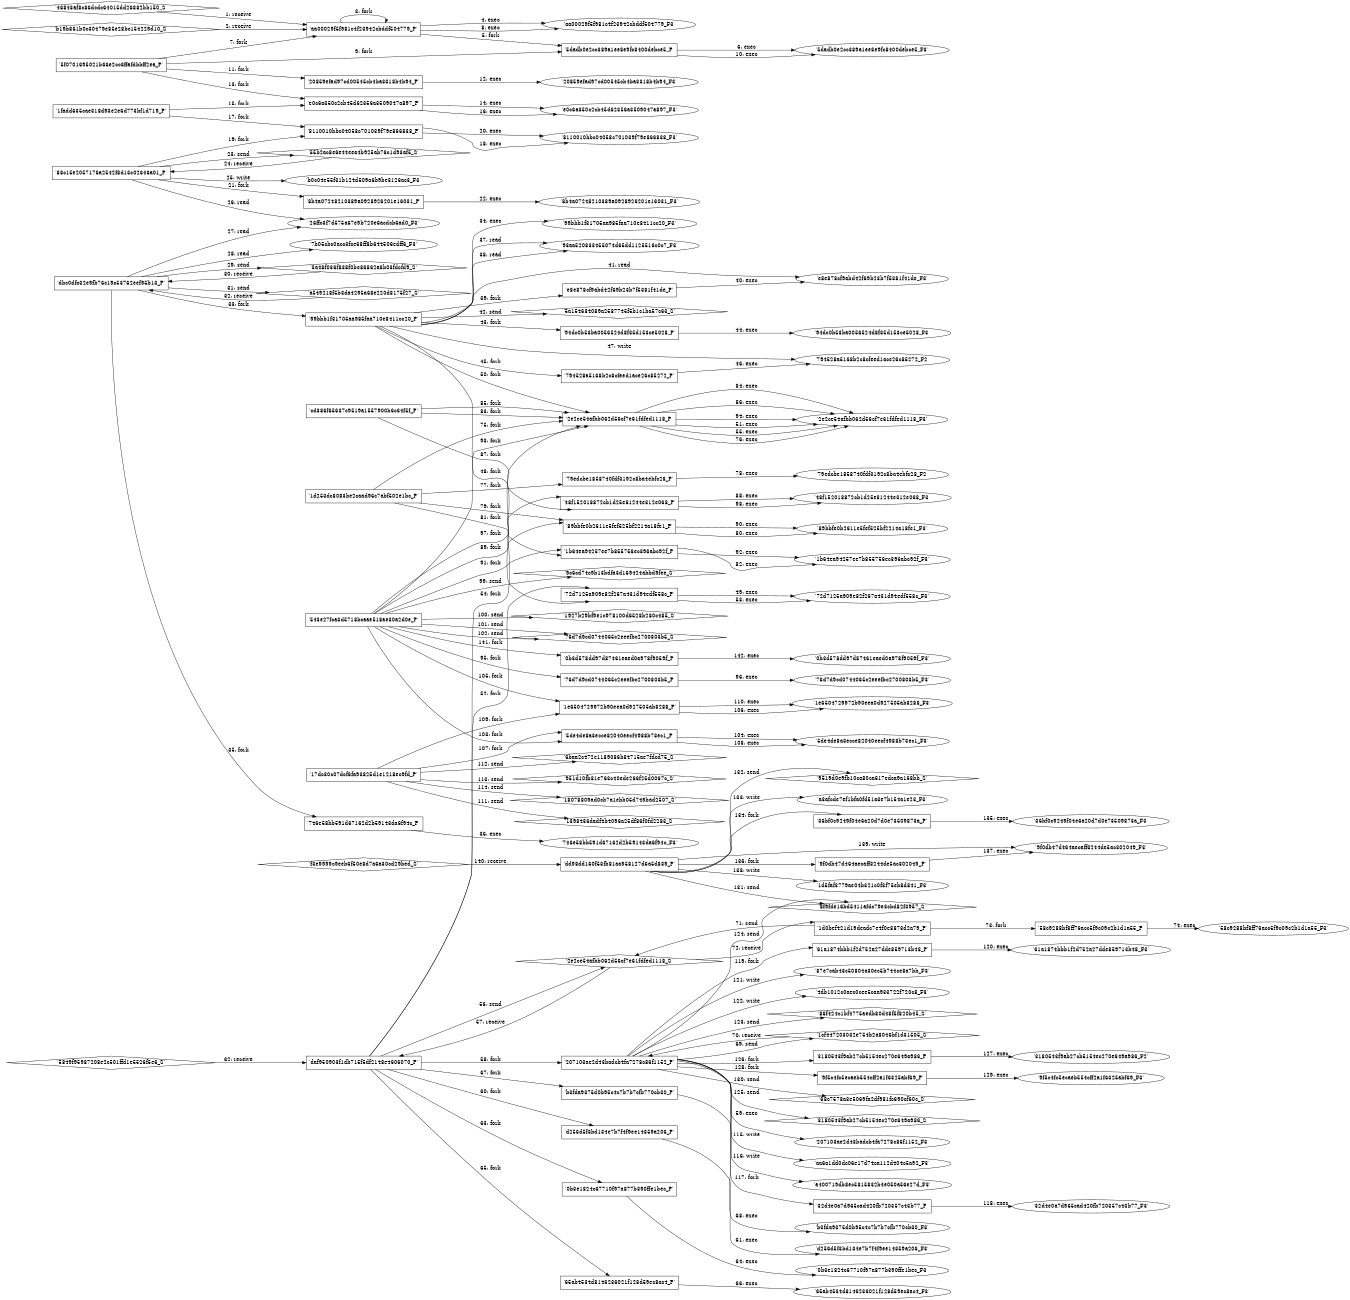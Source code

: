 digraph "D:\Learning\Paper\apt\基于CTI的攻击预警\Dataset\攻击图\ASGfromALLCTI\Sowing Discord Reaping the benefits of collaboration app abuse.dot" {
rankdir="LR"
size="9"
fixedsize="false"
splines="true"
nodesep=0.3
ranksep=0
fontsize=10
overlap="scalexy"
engine= "neato"
	"'aa00029f5f981c4f23942cbddf504779_P'" [node_type=Process shape=box]
	"'46843af8c86dcdc64015dd26882bb150_S'" [node_type=Socket shape=diamond]
	"'46843af8c86dcdc64015dd26882bb150_S'" -> "'aa00029f5f981c4f23942cbddf504779_P'" [label="1: receive"]
	"'aa00029f5f981c4f23942cbddf504779_P'" [node_type=Process shape=box]
	"'b19b861b0c30479e85e28bc154229d10_S'" [node_type=Socket shape=diamond]
	"'b19b861b0c30479e85e28bc154229d10_S'" -> "'aa00029f5f981c4f23942cbddf504779_P'" [label="2: receive"]
	"'aa00029f5f981c4f23942cbddf504779_P'" [node_type=Process shape=box]
	"'aa00029f5f981c4f23942cbddf504779_P'" [node_type=Process shape=box]
	"'aa00029f5f981c4f23942cbddf504779_P'" -> "'aa00029f5f981c4f23942cbddf504779_P'" [label="3: fork"]
	"'aa00029f5f981c4f23942cbddf504779_P'" [node_type=Process shape=box]
	"'aa00029f5f981c4f23942cbddf504779_F3'" [node_type=File shape=ellipse]
	"'aa00029f5f981c4f23942cbddf504779_P'" -> "'aa00029f5f981c4f23942cbddf504779_F3'" [label="4: exec"]
	"'aa00029f5f981c4f23942cbddf504779_P'" [node_type=Process shape=box]
	"'5dadb0e2cc389a1ee8e9fc8400debce5_P'" [node_type=Process shape=box]
	"'aa00029f5f981c4f23942cbddf504779_P'" -> "'5dadb0e2cc389a1ee8e9fc8400debce5_P'" [label="5: fork"]
	"'5dadb0e2cc389a1ee8e9fc8400debce5_P'" [node_type=Process shape=box]
	"'5dadb0e2cc389a1ee8e9fc8400debce5_F3'" [node_type=File shape=ellipse]
	"'5dadb0e2cc389a1ee8e9fc8400debce5_P'" -> "'5dadb0e2cc389a1ee8e9fc8400debce5_F3'" [label="6: exec"]
	"'5f0701695021b66e2cc6ffafdbbff2ea_P'" [node_type=Process shape=box]
	"'aa00029f5f981c4f23942cbddf504779_P'" [node_type=Process shape=box]
	"'5f0701695021b66e2cc6ffafdbbff2ea_P'" -> "'aa00029f5f981c4f23942cbddf504779_P'" [label="7: fork"]
	"'aa00029f5f981c4f23942cbddf504779_P'" [node_type=Process shape=box]
	"'aa00029f5f981c4f23942cbddf504779_F3'" [node_type=File shape=ellipse]
	"'aa00029f5f981c4f23942cbddf504779_P'" -> "'aa00029f5f981c4f23942cbddf504779_F3'" [label="8: exec"]
	"'5f0701695021b66e2cc6ffafdbbff2ea_P'" [node_type=Process shape=box]
	"'5dadb0e2cc389a1ee8e9fc8400debce5_P'" [node_type=Process shape=box]
	"'5f0701695021b66e2cc6ffafdbbff2ea_P'" -> "'5dadb0e2cc389a1ee8e9fc8400debce5_P'" [label="9: fork"]
	"'5dadb0e2cc389a1ee8e9fc8400debce5_P'" [node_type=Process shape=box]
	"'5dadb0e2cc389a1ee8e9fc8400debce5_F3'" [node_type=File shape=ellipse]
	"'5dadb0e2cc389a1ee8e9fc8400debce5_P'" -> "'5dadb0e2cc389a1ee8e9fc8400debce5_F3'" [label="10: exec"]
	"'5f0701695021b66e2cc6ffafdbbff2ea_P'" [node_type=Process shape=box]
	"'20859efad97cd00545cb4ba3318b4b94_P'" [node_type=Process shape=box]
	"'5f0701695021b66e2cc6ffafdbbff2ea_P'" -> "'20859efad97cd00545cb4ba3318b4b94_P'" [label="11: fork"]
	"'20859efad97cd00545cb4ba3318b4b94_P'" [node_type=Process shape=box]
	"'20859efad97cd00545cb4ba3318b4b94_F3'" [node_type=File shape=ellipse]
	"'20859efad97cd00545cb4ba3318b4b94_P'" -> "'20859efad97cd00545cb4ba3318b4b94_F3'" [label="12: exec"]
	"'5f0701695021b66e2cc6ffafdbbff2ea_P'" [node_type=Process shape=box]
	"'e0c6a350c2cb45d62356a3509047a897_P'" [node_type=Process shape=box]
	"'5f0701695021b66e2cc6ffafdbbff2ea_P'" -> "'e0c6a350c2cb45d62356a3509047a897_P'" [label="13: fork"]
	"'e0c6a350c2cb45d62356a3509047a897_P'" [node_type=Process shape=box]
	"'e0c6a350c2cb45d62356a3509047a897_F3'" [node_type=File shape=ellipse]
	"'e0c6a350c2cb45d62356a3509047a897_P'" -> "'e0c6a350c2cb45d62356a3509047a897_F3'" [label="14: exec"]
	"'1fadd635cae318d93e2e6d773bf1d719_P'" [node_type=Process shape=box]
	"'e0c6a350c2cb45d62356a3509047a897_P'" [node_type=Process shape=box]
	"'1fadd635cae318d93e2e6d773bf1d719_P'" -> "'e0c6a350c2cb45d62356a3509047a897_P'" [label="15: fork"]
	"'e0c6a350c2cb45d62356a3509047a897_P'" [node_type=Process shape=box]
	"'e0c6a350c2cb45d62356a3509047a897_F3'" [node_type=File shape=ellipse]
	"'e0c6a350c2cb45d62356a3509047a897_P'" -> "'e0c6a350c2cb45d62356a3509047a897_F3'" [label="16: exec"]
	"'1fadd635cae318d93e2e6d773bf1d719_P'" [node_type=Process shape=box]
	"'8110010bbc04058c701039f79e866838_P'" [node_type=Process shape=box]
	"'1fadd635cae318d93e2e6d773bf1d719_P'" -> "'8110010bbc04058c701039f79e866838_P'" [label="17: fork"]
	"'8110010bbc04058c701039f79e866838_P'" [node_type=Process shape=box]
	"'8110010bbc04058c701039f79e866838_F3'" [node_type=File shape=ellipse]
	"'8110010bbc04058c701039f79e866838_P'" -> "'8110010bbc04058c701039f79e866838_F3'" [label="18: exec"]
	"'88c15e2057176a2542f8d13c02646a01_P'" [node_type=Process shape=box]
	"'8110010bbc04058c701039f79e866838_P'" [node_type=Process shape=box]
	"'88c15e2057176a2542f8d13c02646a01_P'" -> "'8110010bbc04058c701039f79e866838_P'" [label="19: fork"]
	"'8110010bbc04058c701039f79e866838_P'" [node_type=Process shape=box]
	"'8110010bbc04058c701039f79e866838_F3'" [node_type=File shape=ellipse]
	"'8110010bbc04058c701039f79e866838_P'" -> "'8110010bbc04058c701039f79e866838_F3'" [label="20: exec"]
	"'88c15e2057176a2542f8d13c02646a01_P'" [node_type=Process shape=box]
	"'8b4a07248210389a0928926201e16031_P'" [node_type=Process shape=box]
	"'88c15e2057176a2542f8d13c02646a01_P'" -> "'8b4a07248210389a0928926201e16031_P'" [label="21: fork"]
	"'8b4a07248210389a0928926201e16031_P'" [node_type=Process shape=box]
	"'8b4a07248210389a0928926201e16031_F3'" [node_type=File shape=ellipse]
	"'8b4a07248210389a0928926201e16031_P'" -> "'8b4a07248210389a0928926201e16031_F3'" [label="22: exec"]
	"'55b2ac8e6e44eea4b925ab76c1d93af5_S'" [node_type=Socket shape=diamond]
	"'88c15e2057176a2542f8d13c02646a01_P'" [node_type=Process shape=box]
	"'88c15e2057176a2542f8d13c02646a01_P'" -> "'55b2ac8e6e44eea4b925ab76c1d93af5_S'" [label="23: send"]
	"'55b2ac8e6e44eea4b925ab76c1d93af5_S'" -> "'88c15e2057176a2542f8d13c02646a01_P'" [label="24: receive"]
	"'b0c04e55f31b124d509a6b9be3126ac3_F3'" [node_type=file shape=ellipse]
	"'88c15e2057176a2542f8d13c02646a01_P'" [node_type=Process shape=box]
	"'88c15e2057176a2542f8d13c02646a01_P'" -> "'b0c04e55f31b124d509a6b9be3126ac3_F3'" [label="25: write"]
	"'26ffc3f7d575a67e9b720e6acdcb6ad0_F3'" [node_type=file shape=ellipse]
	"'88c15e2057176a2542f8d13c02646a01_P'" [node_type=Process shape=box]
	"'88c15e2057176a2542f8d13c02646a01_P'" -> "'26ffc3f7d575a67e9b720e6acdcb6ad0_F3'" [label="26: read"]
	"'26ffc3f7d575a67e9b720e6acdcb6ad0_F3'" [node_type=file shape=ellipse]
	"'dbc0dfc32e9fb76c19c53762eef95b13_P'" [node_type=Process shape=box]
	"'dbc0dfc32e9fb76c19c53762eef95b13_P'" -> "'26ffc3f7d575a67e9b720e6acdcb6ad0_F3'" [label="27: read"]
	"'7b05cbc0acc3fce68ff8b644506edff6_F3'" [node_type=file shape=ellipse]
	"'dbc0dfc32e9fb76c19c53762eef95b13_P'" [node_type=Process shape=box]
	"'dbc0dfc32e9fb76c19c53762eef95b13_P'" -> "'7b05cbc0acc3fce68ff8b644506edff6_F3'" [label="28: read"]
	"'3a48f036f838f0be86862a6b03fdcfd9_S'" [node_type=Socket shape=diamond]
	"'dbc0dfc32e9fb76c19c53762eef95b13_P'" [node_type=Process shape=box]
	"'dbc0dfc32e9fb76c19c53762eef95b13_P'" -> "'3a48f036f838f0be86862a6b03fdcfd9_S'" [label="29: send"]
	"'3a48f036f838f0be86862a6b03fdcfd9_S'" -> "'dbc0dfc32e9fb76c19c53762eef95b13_P'" [label="30: receive"]
	"'a549218f5b3da4295a68e220d8175f27_S'" [node_type=Socket shape=diamond]
	"'dbc0dfc32e9fb76c19c53762eef95b13_P'" [node_type=Process shape=box]
	"'dbc0dfc32e9fb76c19c53762eef95b13_P'" -> "'a549218f5b3da4295a68e220d8175f27_S'" [label="31: send"]
	"'a549218f5b3da4295a68e220d8175f27_S'" -> "'dbc0dfc32e9fb76c19c53762eef95b13_P'" [label="32: receive"]
	"'dbc0dfc32e9fb76c19c53762eef95b13_P'" [node_type=Process shape=box]
	"'99bbb1f31705aa985faa710e8411cc20_P'" [node_type=Process shape=box]
	"'dbc0dfc32e9fb76c19c53762eef95b13_P'" -> "'99bbb1f31705aa985faa710e8411cc20_P'" [label="33: fork"]
	"'99bbb1f31705aa985faa710e8411cc20_P'" [node_type=Process shape=box]
	"'99bbb1f31705aa985faa710e8411cc20_F3'" [node_type=File shape=ellipse]
	"'99bbb1f31705aa985faa710e8411cc20_P'" -> "'99bbb1f31705aa985faa710e8411cc20_F3'" [label="34: exec"]
	"'dbc0dfc32e9fb76c19c53762eef95b13_P'" [node_type=Process shape=box]
	"'746e58bb591d67162d2b59143da6f94c_P'" [node_type=Process shape=box]
	"'dbc0dfc32e9fb76c19c53762eef95b13_P'" -> "'746e58bb591d67162d2b59143da6f94c_P'" [label="35: fork"]
	"'746e58bb591d67162d2b59143da6f94c_P'" [node_type=Process shape=box]
	"'746e58bb591d67162d2b59143da6f94c_F3'" [node_type=File shape=ellipse]
	"'746e58bb591d67162d2b59143da6f94c_P'" -> "'746e58bb591d67162d2b59143da6f94c_F3'" [label="36: exec"]
	"'93aa520833455074d65dd1125516c0c7_F3'" [node_type=file shape=ellipse]
	"'99bbb1f31705aa985faa710e8411cc20_P'" [node_type=Process shape=box]
	"'99bbb1f31705aa985faa710e8411cc20_P'" -> "'93aa520833455074d65dd1125516c0c7_F3'" [label="37: read"]
	"'93aa520833455074d65dd1125516c0c7_F3'" [node_type=file shape=ellipse]
	"'99bbb1f31705aa985faa710e8411cc20_P'" [node_type=Process shape=box]
	"'99bbb1f31705aa985faa710e8411cc20_P'" -> "'93aa520833455074d65dd1125516c0c7_F3'" [label="38: read"]
	"'99bbb1f31705aa985faa710e8411cc20_P'" [node_type=Process shape=box]
	"'e8e878cf9abd42f69b23b7f5381f41de_P'" [node_type=Process shape=box]
	"'99bbb1f31705aa985faa710e8411cc20_P'" -> "'e8e878cf9abd42f69b23b7f5381f41de_P'" [label="39: fork"]
	"'e8e878cf9abd42f69b23b7f5381f41de_P'" [node_type=Process shape=box]
	"'e8e878cf9abd42f69b23b7f5381f41de_F3'" [node_type=File shape=ellipse]
	"'e8e878cf9abd42f69b23b7f5381f41de_P'" -> "'e8e878cf9abd42f69b23b7f5381f41de_F3'" [label="40: exec"]
	"'e8e878cf9abd42f69b23b7f5381f41de_F3'" [node_type=file shape=ellipse]
	"'99bbb1f31705aa985faa710e8411cc20_P'" [node_type=Process shape=box]
	"'99bbb1f31705aa985faa710e8411cc20_P'" -> "'e8e878cf9abd42f69b23b7f5381f41de_F3'" [label="41: read"]
	"'5a154684089a2587745f5b1c1ba57c63_S'" [node_type=Socket shape=diamond]
	"'99bbb1f31705aa985faa710e8411cc20_P'" [node_type=Process shape=box]
	"'99bbb1f31705aa985faa710e8411cc20_P'" -> "'5a154684089a2587745f5b1c1ba57c63_S'" [label="42: send"]
	"'99bbb1f31705aa985faa710e8411cc20_P'" [node_type=Process shape=box]
	"'94dc0b53ba0056524d8f35d153ce5028_P'" [node_type=Process shape=box]
	"'99bbb1f31705aa985faa710e8411cc20_P'" -> "'94dc0b53ba0056524d8f35d153ce5028_P'" [label="43: fork"]
	"'94dc0b53ba0056524d8f35d153ce5028_P'" [node_type=Process shape=box]
	"'94dc0b53ba0056524d8f35d153ce5028_F3'" [node_type=File shape=ellipse]
	"'94dc0b53ba0056524d8f35d153ce5028_P'" -> "'94dc0b53ba0056524d8f35d153ce5028_F3'" [label="44: exec"]
	"'99bbb1f31705aa985faa710e8411cc20_P'" [node_type=Process shape=box]
	"'794528a5168b2c8cfeed1ace26c85272_P'" [node_type=Process shape=box]
	"'99bbb1f31705aa985faa710e8411cc20_P'" -> "'794528a5168b2c8cfeed1ace26c85272_P'" [label="45: fork"]
	"'794528a5168b2c8cfeed1ace26c85272_P'" [node_type=Process shape=box]
	"'794528a5168b2c8cfeed1ace26c85272_F2'" [node_type=File shape=ellipse]
	"'794528a5168b2c8cfeed1ace26c85272_P'" -> "'794528a5168b2c8cfeed1ace26c85272_F2'" [label="46: exec"]
	"'794528a5168b2c8cfeed1ace26c85272_F2'" [node_type=file shape=ellipse]
	"'99bbb1f31705aa985faa710e8411cc20_P'" [node_type=Process shape=box]
	"'99bbb1f31705aa985faa710e8411cc20_P'" -> "'794528a5168b2c8cfeed1ace26c85272_F2'" [label="47: write"]
	"'99bbb1f31705aa985faa710e8411cc20_P'" [node_type=Process shape=box]
	"'72d7125a909e82f267a431d94edf558c_P'" [node_type=Process shape=box]
	"'99bbb1f31705aa985faa710e8411cc20_P'" -> "'72d7125a909e82f267a431d94edf558c_P'" [label="48: fork"]
	"'72d7125a909e82f267a431d94edf558c_P'" [node_type=Process shape=box]
	"'72d7125a909e82f267a431d94edf558c_F3'" [node_type=File shape=ellipse]
	"'72d7125a909e82f267a431d94edf558c_P'" -> "'72d7125a909e82f267a431d94edf558c_F3'" [label="49: exec"]
	"'99bbb1f31705aa985faa710e8411cc20_P'" [node_type=Process shape=box]
	"'2e2ce54afbb062d56cf7e61fdfed1118_P'" [node_type=Process shape=box]
	"'99bbb1f31705aa985faa710e8411cc20_P'" -> "'2e2ce54afbb062d56cf7e61fdfed1118_P'" [label="50: fork"]
	"'2e2ce54afbb062d56cf7e61fdfed1118_P'" [node_type=Process shape=box]
	"'2e2ce54afbb062d56cf7e61fdfed1118_F3'" [node_type=File shape=ellipse]
	"'2e2ce54afbb062d56cf7e61fdfed1118_P'" -> "'2e2ce54afbb062d56cf7e61fdfed1118_F3'" [label="51: exec"]
	"'daf950903f1db715f5df2148e4606070_P'" [node_type=Process shape=box]
	"'72d7125a909e82f267a431d94edf558c_P'" [node_type=Process shape=box]
	"'daf950903f1db715f5df2148e4606070_P'" -> "'72d7125a909e82f267a431d94edf558c_P'" [label="52: fork"]
	"'72d7125a909e82f267a431d94edf558c_P'" [node_type=Process shape=box]
	"'72d7125a909e82f267a431d94edf558c_F3'" [node_type=File shape=ellipse]
	"'72d7125a909e82f267a431d94edf558c_P'" -> "'72d7125a909e82f267a431d94edf558c_F3'" [label="53: exec"]
	"'daf950903f1db715f5df2148e4606070_P'" [node_type=Process shape=box]
	"'2e2ce54afbb062d56cf7e61fdfed1118_P'" [node_type=Process shape=box]
	"'daf950903f1db715f5df2148e4606070_P'" -> "'2e2ce54afbb062d56cf7e61fdfed1118_P'" [label="54: fork"]
	"'2e2ce54afbb062d56cf7e61fdfed1118_P'" [node_type=Process shape=box]
	"'2e2ce54afbb062d56cf7e61fdfed1118_F3'" [node_type=File shape=ellipse]
	"'2e2ce54afbb062d56cf7e61fdfed1118_P'" -> "'2e2ce54afbb062d56cf7e61fdfed1118_F3'" [label="55: exec"]
	"'2e2ce54afbb062d56cf7e61fdfed1118_S'" [node_type=Socket shape=diamond]
	"'daf950903f1db715f5df2148e4606070_P'" [node_type=Process shape=box]
	"'daf950903f1db715f5df2148e4606070_P'" -> "'2e2ce54afbb062d56cf7e61fdfed1118_S'" [label="56: send"]
	"'2e2ce54afbb062d56cf7e61fdfed1118_S'" -> "'daf950903f1db715f5df2148e4606070_P'" [label="57: receive"]
	"'daf950903f1db715f5df2148e4606070_P'" [node_type=Process shape=box]
	"'207103ae2d43badcb4fa7278c86f1152_P'" [node_type=Process shape=box]
	"'daf950903f1db715f5df2148e4606070_P'" -> "'207103ae2d43badcb4fa7278c86f1152_P'" [label="58: fork"]
	"'207103ae2d43badcb4fa7278c86f1152_P'" [node_type=Process shape=box]
	"'207103ae2d43badcb4fa7278c86f1152_F3'" [node_type=File shape=ellipse]
	"'207103ae2d43badcb4fa7278c86f1152_P'" -> "'207103ae2d43badcb4fa7278c86f1152_F3'" [label="59: exec"]
	"'daf950903f1db715f5df2148e4606070_P'" [node_type=Process shape=box]
	"'d256d5f3bd134e7b7f4f9ee14359a206_P'" [node_type=Process shape=box]
	"'daf950903f1db715f5df2148e4606070_P'" -> "'d256d5f3bd134e7b7f4f9ee14359a206_P'" [label="60: fork"]
	"'d256d5f3bd134e7b7f4f9ee14359a206_P'" [node_type=Process shape=box]
	"'d256d5f3bd134e7b7f4f9ee14359a206_F3'" [node_type=File shape=ellipse]
	"'d256d5f3bd134e7b7f4f9ee14359a206_P'" -> "'d256d5f3bd134e7b7f4f9ee14359a206_F3'" [label="61: exec"]
	"'daf950903f1db715f5df2148e4606070_P'" [node_type=Process shape=box]
	"'5849f95987208e2c501ffd1e5526f5e6_S'" [node_type=Socket shape=diamond]
	"'5849f95987208e2c501ffd1e5526f5e6_S'" -> "'daf950903f1db715f5df2148e4606070_P'" [label="62: receive"]
	"'daf950903f1db715f5df2148e4606070_P'" [node_type=Process shape=box]
	"'0b3e1824c67710f97a877b390ffe1bec_P'" [node_type=Process shape=box]
	"'daf950903f1db715f5df2148e4606070_P'" -> "'0b3e1824c67710f97a877b390ffe1bec_P'" [label="63: fork"]
	"'0b3e1824c67710f97a877b390ffe1bec_P'" [node_type=Process shape=box]
	"'0b3e1824c67710f97a877b390ffe1bec_F3'" [node_type=File shape=ellipse]
	"'0b3e1824c67710f97a877b390ffe1bec_P'" -> "'0b3e1824c67710f97a877b390ffe1bec_F3'" [label="64: exec"]
	"'daf950903f1db715f5df2148e4606070_P'" [node_type=Process shape=box]
	"'65ab4534d8146236021f128d59ec8ac4_P'" [node_type=Process shape=box]
	"'daf950903f1db715f5df2148e4606070_P'" -> "'65ab4534d8146236021f128d59ec8ac4_P'" [label="65: fork"]
	"'65ab4534d8146236021f128d59ec8ac4_P'" [node_type=Process shape=box]
	"'65ab4534d8146236021f128d59ec8ac4_F3'" [node_type=File shape=ellipse]
	"'65ab4534d8146236021f128d59ec8ac4_P'" -> "'65ab4534d8146236021f128d59ec8ac4_F3'" [label="66: exec"]
	"'daf950903f1db715f5df2148e4606070_P'" [node_type=Process shape=box]
	"'b3fda9375d0b95c4c7b7b7cfb770cb30_P'" [node_type=Process shape=box]
	"'daf950903f1db715f5df2148e4606070_P'" -> "'b3fda9375d0b95c4c7b7b7cfb770cb30_P'" [label="67: fork"]
	"'b3fda9375d0b95c4c7b7b7cfb770cb30_P'" [node_type=Process shape=box]
	"'b3fda9375d0b95c4c7b7b7cfb770cb30_F3'" [node_type=File shape=ellipse]
	"'b3fda9375d0b95c4c7b7b7cfb770cb30_P'" -> "'b3fda9375d0b95c4c7b7b7cfb770cb30_F3'" [label="68: exec"]
	"'1cf447203032e754b2a8046bf1d31505_S'" [node_type=Socket shape=diamond]
	"'207103ae2d43badcb4fa7278c86f1152_P'" [node_type=Process shape=box]
	"'207103ae2d43badcb4fa7278c86f1152_P'" -> "'1cf447203032e754b2a8046bf1d31505_S'" [label="69: send"]
	"'1cf447203032e754b2a8046bf1d31505_S'" -> "'207103ae2d43badcb4fa7278c86f1152_P'" [label="70: receive"]
	"'2e2ce54afbb062d56cf7e61fdfed1118_S'" [node_type=Socket shape=diamond]
	"'1d0bef421d19deadc7e4f0e8873d2a79_P'" [node_type=Process shape=box]
	"'1d0bef421d19deadc7e4f0e8873d2a79_P'" -> "'2e2ce54afbb062d56cf7e61fdfed1118_S'" [label="71: send"]
	"'2e2ce54afbb062d56cf7e61fdfed1118_S'" -> "'1d0bef421d19deadc7e4f0e8873d2a79_P'" [label="72: receive"]
	"'1d0bef421d19deadc7e4f0e8873d2a79_P'" [node_type=Process shape=box]
	"'58c9288bf8ff76acc5f9c09c2b1d1a55_P'" [node_type=Process shape=box]
	"'1d0bef421d19deadc7e4f0e8873d2a79_P'" -> "'58c9288bf8ff76acc5f9c09c2b1d1a55_P'" [label="73: fork"]
	"'58c9288bf8ff76acc5f9c09c2b1d1a55_P'" [node_type=Process shape=box]
	"'58c9288bf8ff76acc5f9c09c2b1d1a55_F3'" [node_type=File shape=ellipse]
	"'58c9288bf8ff76acc5f9c09c2b1d1a55_P'" -> "'58c9288bf8ff76acc5f9c09c2b1d1a55_F3'" [label="74: exec"]
	"'1d253dc8083be2caad96c7abf502e1bc_P'" [node_type=Process shape=box]
	"'2e2ce54afbb062d56cf7e61fdfed1118_P'" [node_type=Process shape=box]
	"'1d253dc8083be2caad96c7abf502e1bc_P'" -> "'2e2ce54afbb062d56cf7e61fdfed1118_P'" [label="75: fork"]
	"'2e2ce54afbb062d56cf7e61fdfed1118_P'" [node_type=Process shape=box]
	"'2e2ce54afbb062d56cf7e61fdfed1118_F3'" [node_type=File shape=ellipse]
	"'2e2ce54afbb062d56cf7e61fdfed1118_P'" -> "'2e2ce54afbb062d56cf7e61fdfed1118_F3'" [label="76: exec"]
	"'1d253dc8083be2caad96c7abf502e1bc_P'" [node_type=Process shape=box]
	"'79edcbe1858740fdf3192c8ba4ebfc28_P'" [node_type=Process shape=box]
	"'1d253dc8083be2caad96c7abf502e1bc_P'" -> "'79edcbe1858740fdf3192c8ba4ebfc28_P'" [label="77: fork"]
	"'79edcbe1858740fdf3192c8ba4ebfc28_P'" [node_type=Process shape=box]
	"'79edcbe1858740fdf3192c8ba4ebfc28_F2'" [node_type=File shape=ellipse]
	"'79edcbe1858740fdf3192c8ba4ebfc28_P'" -> "'79edcbe1858740fdf3192c8ba4ebfc28_F2'" [label="78: exec"]
	"'1d253dc8083be2caad96c7abf502e1bc_P'" [node_type=Process shape=box]
	"'89bbfe0b2611e5fef525bf2214a18fe1_P'" [node_type=Process shape=box]
	"'1d253dc8083be2caad96c7abf502e1bc_P'" -> "'89bbfe0b2611e5fef525bf2214a18fe1_P'" [label="79: fork"]
	"'89bbfe0b2611e5fef525bf2214a18fe1_P'" [node_type=Process shape=box]
	"'89bbfe0b2611e5fef525bf2214a18fe1_F3'" [node_type=File shape=ellipse]
	"'89bbfe0b2611e5fef525bf2214a18fe1_P'" -> "'89bbfe0b2611e5fef525bf2214a18fe1_F3'" [label="80: exec"]
	"'1d253dc8083be2caad96c7abf502e1bc_P'" [node_type=Process shape=box]
	"'1b64ea94257ee7b855756ec396abc92f_P'" [node_type=Process shape=box]
	"'1d253dc8083be2caad96c7abf502e1bc_P'" -> "'1b64ea94257ee7b855756ec396abc92f_P'" [label="81: fork"]
	"'1b64ea94257ee7b855756ec396abc92f_P'" [node_type=Process shape=box]
	"'1b64ea94257ee7b855756ec396abc92f_F3'" [node_type=File shape=ellipse]
	"'1b64ea94257ee7b855756ec396abc92f_P'" -> "'1b64ea94257ee7b855756ec396abc92f_F3'" [label="82: exec"]
	"'cd386f65637c9519a1557900b6c64f5f_P'" [node_type=Process shape=box]
	"'2e2ce54afbb062d56cf7e61fdfed1118_P'" [node_type=Process shape=box]
	"'cd386f65637c9519a1557900b6c64f5f_P'" -> "'2e2ce54afbb062d56cf7e61fdfed1118_P'" [label="83: fork"]
	"'2e2ce54afbb062d56cf7e61fdfed1118_P'" [node_type=Process shape=box]
	"'2e2ce54afbb062d56cf7e61fdfed1118_F3'" [node_type=File shape=ellipse]
	"'2e2ce54afbb062d56cf7e61fdfed1118_P'" -> "'2e2ce54afbb062d56cf7e61fdfed1118_F3'" [label="84: exec"]
	"'cd386f65637c9519a1557900b6c64f5f_P'" [node_type=Process shape=box]
	"'2e2ce54afbb062d56cf7e61fdfed1118_P'" [node_type=Process shape=box]
	"'cd386f65637c9519a1557900b6c64f5f_P'" -> "'2e2ce54afbb062d56cf7e61fdfed1118_P'" [label="85: fork"]
	"'2e2ce54afbb062d56cf7e61fdfed1118_P'" [node_type=Process shape=box]
	"'2e2ce54afbb062d56cf7e61fdfed1118_F3'" [node_type=File shape=ellipse]
	"'2e2ce54afbb062d56cf7e61fdfed1118_P'" -> "'2e2ce54afbb062d56cf7e61fdfed1118_F3'" [label="86: exec"]
	"'cd386f65637c9519a1557900b6c64f5f_P'" [node_type=Process shape=box]
	"'48f152018872cb1d25e81244e312e068_P'" [node_type=Process shape=box]
	"'cd386f65637c9519a1557900b6c64f5f_P'" -> "'48f152018872cb1d25e81244e312e068_P'" [label="87: fork"]
	"'48f152018872cb1d25e81244e312e068_P'" [node_type=Process shape=box]
	"'48f152018872cb1d25e81244e312e068_F3'" [node_type=File shape=ellipse]
	"'48f152018872cb1d25e81244e312e068_P'" -> "'48f152018872cb1d25e81244e312e068_F3'" [label="88: exec"]
	"'543e27fca3d5718bcaae518ae30a2d0e_P'" [node_type=Process shape=box]
	"'89bbfe0b2611e5fef525bf2214a18fe1_P'" [node_type=Process shape=box]
	"'543e27fca3d5718bcaae518ae30a2d0e_P'" -> "'89bbfe0b2611e5fef525bf2214a18fe1_P'" [label="89: fork"]
	"'89bbfe0b2611e5fef525bf2214a18fe1_P'" [node_type=Process shape=box]
	"'89bbfe0b2611e5fef525bf2214a18fe1_F3'" [node_type=File shape=ellipse]
	"'89bbfe0b2611e5fef525bf2214a18fe1_P'" -> "'89bbfe0b2611e5fef525bf2214a18fe1_F3'" [label="90: exec"]
	"'543e27fca3d5718bcaae518ae30a2d0e_P'" [node_type=Process shape=box]
	"'1b64ea94257ee7b855756ec396abc92f_P'" [node_type=Process shape=box]
	"'543e27fca3d5718bcaae518ae30a2d0e_P'" -> "'1b64ea94257ee7b855756ec396abc92f_P'" [label="91: fork"]
	"'1b64ea94257ee7b855756ec396abc92f_P'" [node_type=Process shape=box]
	"'1b64ea94257ee7b855756ec396abc92f_F3'" [node_type=File shape=ellipse]
	"'1b64ea94257ee7b855756ec396abc92f_P'" -> "'1b64ea94257ee7b855756ec396abc92f_F3'" [label="92: exec"]
	"'543e27fca3d5718bcaae518ae30a2d0e_P'" [node_type=Process shape=box]
	"'2e2ce54afbb062d56cf7e61fdfed1118_P'" [node_type=Process shape=box]
	"'543e27fca3d5718bcaae518ae30a2d0e_P'" -> "'2e2ce54afbb062d56cf7e61fdfed1118_P'" [label="93: fork"]
	"'2e2ce54afbb062d56cf7e61fdfed1118_P'" [node_type=Process shape=box]
	"'2e2ce54afbb062d56cf7e61fdfed1118_F3'" [node_type=File shape=ellipse]
	"'2e2ce54afbb062d56cf7e61fdfed1118_P'" -> "'2e2ce54afbb062d56cf7e61fdfed1118_F3'" [label="94: exec"]
	"'543e27fca3d5718bcaae518ae30a2d0e_P'" [node_type=Process shape=box]
	"'76d7d9cd0744065c2eeefbc2700803b5_P'" [node_type=Process shape=box]
	"'543e27fca3d5718bcaae518ae30a2d0e_P'" -> "'76d7d9cd0744065c2eeefbc2700803b5_P'" [label="95: fork"]
	"'76d7d9cd0744065c2eeefbc2700803b5_P'" [node_type=Process shape=box]
	"'76d7d9cd0744065c2eeefbc2700803b5_F3'" [node_type=File shape=ellipse]
	"'76d7d9cd0744065c2eeefbc2700803b5_P'" -> "'76d7d9cd0744065c2eeefbc2700803b5_F3'" [label="96: exec"]
	"'543e27fca3d5718bcaae518ae30a2d0e_P'" [node_type=Process shape=box]
	"'48f152018872cb1d25e81244e312e068_P'" [node_type=Process shape=box]
	"'543e27fca3d5718bcaae518ae30a2d0e_P'" -> "'48f152018872cb1d25e81244e312e068_P'" [label="97: fork"]
	"'48f152018872cb1d25e81244e312e068_P'" [node_type=Process shape=box]
	"'48f152018872cb1d25e81244e312e068_F3'" [node_type=File shape=ellipse]
	"'48f152018872cb1d25e81244e312e068_P'" -> "'48f152018872cb1d25e81244e312e068_F3'" [label="98: exec"]
	"'9c6cd74c9b13bdfa3d169424abbd9fee_S'" [node_type=Socket shape=diamond]
	"'543e27fca3d5718bcaae518ae30a2d0e_P'" [node_type=Process shape=box]
	"'543e27fca3d5718bcaae518ae30a2d0e_P'" -> "'9c6cd74c9b13bdfa3d169424abbd9fee_S'" [label="99: send"]
	"'1927b29bf9e1c978100d6528b280c485_S'" [node_type=Socket shape=diamond]
	"'543e27fca3d5718bcaae518ae30a2d0e_P'" [node_type=Process shape=box]
	"'543e27fca3d5718bcaae518ae30a2d0e_P'" -> "'1927b29bf9e1c978100d6528b280c485_S'" [label="100: send"]
	"'76d7d9cd0744065c2eeefbc2700803b5_S'" [node_type=Socket shape=diamond]
	"'543e27fca3d5718bcaae518ae30a2d0e_P'" [node_type=Process shape=box]
	"'543e27fca3d5718bcaae518ae30a2d0e_P'" -> "'76d7d9cd0744065c2eeefbc2700803b5_S'" [label="101: send"]
	"'76d7d9cd0744065c2eeefbc2700803b5_S'" [node_type=Socket shape=diamond]
	"'543e27fca3d5718bcaae518ae30a2d0e_P'" [node_type=Process shape=box]
	"'543e27fca3d5718bcaae518ae30a2d0e_P'" -> "'76d7d9cd0744065c2eeefbc2700803b5_S'" [label="102: send"]
	"'543e27fca3d5718bcaae518ae30a2d0e_P'" [node_type=Process shape=box]
	"'5de4de8a3ecce82040eecf4988b73ec1_P'" [node_type=Process shape=box]
	"'543e27fca3d5718bcaae518ae30a2d0e_P'" -> "'5de4de8a3ecce82040eecf4988b73ec1_P'" [label="103: fork"]
	"'5de4de8a3ecce82040eecf4988b73ec1_P'" [node_type=Process shape=box]
	"'5de4de8a3ecce82040eecf4988b73ec1_F3'" [node_type=File shape=ellipse]
	"'5de4de8a3ecce82040eecf4988b73ec1_P'" -> "'5de4de8a3ecce82040eecf4988b73ec1_F3'" [label="104: exec"]
	"'543e27fca3d5718bcaae518ae30a2d0e_P'" [node_type=Process shape=box]
	"'1e6504729972b90eea0d927505ab8288_P'" [node_type=Process shape=box]
	"'543e27fca3d5718bcaae518ae30a2d0e_P'" -> "'1e6504729972b90eea0d927505ab8288_P'" [label="105: fork"]
	"'1e6504729972b90eea0d927505ab8288_P'" [node_type=Process shape=box]
	"'1e6504729972b90eea0d927505ab8288_F3'" [node_type=File shape=ellipse]
	"'1e6504729972b90eea0d927505ab8288_P'" -> "'1e6504729972b90eea0d927505ab8288_F3'" [label="106: exec"]
	"'17dc30c07dcf6fa93825d1e1218ec9fd_P'" [node_type=Process shape=box]
	"'5de4de8a3ecce82040eecf4988b73ec1_P'" [node_type=Process shape=box]
	"'17dc30c07dcf6fa93825d1e1218ec9fd_P'" -> "'5de4de8a3ecce82040eecf4988b73ec1_P'" [label="107: fork"]
	"'5de4de8a3ecce82040eecf4988b73ec1_P'" [node_type=Process shape=box]
	"'5de4de8a3ecce82040eecf4988b73ec1_F3'" [node_type=File shape=ellipse]
	"'5de4de8a3ecce82040eecf4988b73ec1_P'" -> "'5de4de8a3ecce82040eecf4988b73ec1_F3'" [label="108: exec"]
	"'17dc30c07dcf6fa93825d1e1218ec9fd_P'" [node_type=Process shape=box]
	"'1e6504729972b90eea0d927505ab8288_P'" [node_type=Process shape=box]
	"'17dc30c07dcf6fa93825d1e1218ec9fd_P'" -> "'1e6504729972b90eea0d927505ab8288_P'" [label="109: fork"]
	"'1e6504729972b90eea0d927505ab8288_P'" [node_type=Process shape=box]
	"'1e6504729972b90eea0d927505ab8288_F3'" [node_type=File shape=ellipse]
	"'1e6504729972b90eea0d927505ab8288_P'" -> "'1e6504729972b90eea0d927505ab8288_F3'" [label="110: exec"]
	"'1398436dadf4b4096a25df86f0fd2283_S'" [node_type=Socket shape=diamond]
	"'17dc30c07dcf6fa93825d1e1218ec9fd_P'" [node_type=Process shape=box]
	"'17dc30c07dcf6fa93825d1e1218ec9fd_P'" -> "'1398436dadf4b4096a25df86f0fd2283_S'" [label="111: send"]
	"'6baa2c472e1189086b84715ae7fdcd75_S'" [node_type=Socket shape=diamond]
	"'17dc30c07dcf6fa93825d1e1218ec9fd_P'" [node_type=Process shape=box]
	"'17dc30c07dcf6fa93825d1e1218ec9fd_P'" -> "'6baa2c472e1189086b84715ae7fdcd75_S'" [label="112: send"]
	"'951d10fb81e763c40ede266f25d0067c_S'" [node_type=Socket shape=diamond]
	"'17dc30c07dcf6fa93825d1e1218ec9fd_P'" [node_type=Process shape=box]
	"'17dc30c07dcf6fa93825d1e1218ec9fd_P'" -> "'951d10fb81e763c40ede266f25d0067c_S'" [label="113: send"]
	"'18078809ad0cb7a1ebb05d749bad2507_S'" [node_type=Socket shape=diamond]
	"'17dc30c07dcf6fa93825d1e1218ec9fd_P'" [node_type=Process shape=box]
	"'17dc30c07dcf6fa93825d1e1218ec9fd_P'" -> "'18078809ad0cb7a1ebb05d749bad2507_S'" [label="114: send"]
	"'aa6a1dd0dc06e17d74ca112d404c5a92_F3'" [node_type=file shape=ellipse]
	"'207103ae2d43badcb4fa7278c86f1152_P'" [node_type=Process shape=box]
	"'207103ae2d43badcb4fa7278c86f1152_P'" -> "'aa6a1dd0dc06e17d74ca112d404c5a92_F3'" [label="115: write"]
	"'a400719db8ec5815832b4e050a56e27d_F3'" [node_type=file shape=ellipse]
	"'207103ae2d43badcb4fa7278c86f1152_P'" [node_type=Process shape=box]
	"'207103ae2d43badcb4fa7278c86f1152_P'" -> "'a400719db8ec5815832b4e050a56e27d_F3'" [label="116: write"]
	"'207103ae2d43badcb4fa7278c86f1152_P'" [node_type=Process shape=box]
	"'32d4e0a7d965cad420fb720357c43b77_P'" [node_type=Process shape=box]
	"'207103ae2d43badcb4fa7278c86f1152_P'" -> "'32d4e0a7d965cad420fb720357c43b77_P'" [label="117: fork"]
	"'32d4e0a7d965cad420fb720357c43b77_P'" [node_type=Process shape=box]
	"'32d4e0a7d965cad420fb720357c43b77_F3'" [node_type=File shape=ellipse]
	"'32d4e0a7d965cad420fb720357c43b77_P'" -> "'32d4e0a7d965cad420fb720357c43b77_F3'" [label="118: exec"]
	"'207103ae2d43badcb4fa7278c86f1152_P'" [node_type=Process shape=box]
	"'61a1874bbb1f2d752a27dde859713b48_P'" [node_type=Process shape=box]
	"'207103ae2d43badcb4fa7278c86f1152_P'" -> "'61a1874bbb1f2d752a27dde859713b48_P'" [label="119: fork"]
	"'61a1874bbb1f2d752a27dde859713b48_P'" [node_type=Process shape=box]
	"'61a1874bbb1f2d752a27dde859713b48_F3'" [node_type=File shape=ellipse]
	"'61a1874bbb1f2d752a27dde859713b48_P'" -> "'61a1874bbb1f2d752a27dde859713b48_F3'" [label="120: exec"]
	"'87e7cab43c50804a30ec5b744ce8a7bb_F3'" [node_type=file shape=ellipse]
	"'207103ae2d43badcb4fa7278c86f1152_P'" [node_type=Process shape=box]
	"'207103ae2d43badcb4fa7278c86f1152_P'" -> "'87e7cab43c50804a30ec5b744ce8a7bb_F3'" [label="121: write"]
	"'4db1012c0aec0cee5caa933722f720c8_F3'" [node_type=file shape=ellipse]
	"'207103ae2d43badcb4fa7278c86f1152_P'" [node_type=Process shape=box]
	"'207103ae2d43badcb4fa7278c86f1152_P'" -> "'4db1012c0aec0cee5caa933722f720c8_F3'" [label="122: write"]
	"'86f424c1bf4775aedb80d48f5f820b45_S'" [node_type=Socket shape=diamond]
	"'207103ae2d43badcb4fa7278c86f1152_P'" [node_type=Process shape=box]
	"'207103ae2d43badcb4fa7278c86f1152_P'" -> "'86f424c1bf4775aedb80d48f5f820b45_S'" [label="123: send"]
	"'8f9fde16bd5411afdc79e3cbd82f3957_S'" [node_type=Socket shape=diamond]
	"'207103ae2d43badcb4fa7278c86f1152_P'" [node_type=Process shape=box]
	"'207103ae2d43badcb4fa7278c86f1152_P'" -> "'8f9fde16bd5411afdc79e3cbd82f3957_S'" [label="124: send"]
	"'3180543f9ab27cb5154ec270e649a986_S'" [node_type=Socket shape=diamond]
	"'207103ae2d43badcb4fa7278c86f1152_P'" [node_type=Process shape=box]
	"'207103ae2d43badcb4fa7278c86f1152_P'" -> "'3180543f9ab27cb5154ec270e649a986_S'" [label="125: send"]
	"'207103ae2d43badcb4fa7278c86f1152_P'" [node_type=Process shape=box]
	"'3180543f9ab27cb5154ec270e649a986_P'" [node_type=Process shape=box]
	"'207103ae2d43badcb4fa7278c86f1152_P'" -> "'3180543f9ab27cb5154ec270e649a986_P'" [label="126: fork"]
	"'3180543f9ab27cb5154ec270e649a986_P'" [node_type=Process shape=box]
	"'3180543f9ab27cb5154ec270e649a986_F2'" [node_type=File shape=ellipse]
	"'3180543f9ab27cb5154ec270e649a986_P'" -> "'3180543f9ab27cb5154ec270e649a986_F2'" [label="127: exec"]
	"'207103ae2d43badcb4fa7278c86f1152_P'" [node_type=Process shape=box]
	"'9f5c4fc5ecaeb554cff2a1f6325abf69_P'" [node_type=Process shape=box]
	"'207103ae2d43badcb4fa7278c86f1152_P'" -> "'9f5c4fc5ecaeb554cff2a1f6325abf69_P'" [label="128: fork"]
	"'9f5c4fc5ecaeb554cff2a1f6325abf69_P'" [node_type=Process shape=box]
	"'9f5c4fc5ecaeb554cff2a1f6325abf69_F3'" [node_type=File shape=ellipse]
	"'9f5c4fc5ecaeb554cff2a1f6325abf69_P'" -> "'9f5c4fc5ecaeb554cff2a1f6325abf69_F3'" [label="129: exec"]
	"'68c7578a3e5069fa2df981fc690cf60c_S'" [node_type=Socket shape=diamond]
	"'207103ae2d43badcb4fa7278c86f1152_P'" [node_type=Process shape=box]
	"'207103ae2d43badcb4fa7278c86f1152_P'" -> "'68c7578a3e5069fa2df981fc690cf60c_S'" [label="130: send"]
	"'8f9fde16bd5411afdc79e3cbd82f3957_S'" [node_type=Socket shape=diamond]
	"'dd98dd160f53fb81aa958127d6a5d839_P'" [node_type=Process shape=box]
	"'dd98dd160f53fb81aa958127d6a5d839_P'" -> "'8f9fde16bd5411afdc79e3cbd82f3957_S'" [label="131: send"]
	"'9519d0e9fb10ca80ca617edca9a168bb_S'" [node_type=Socket shape=diamond]
	"'dd98dd160f53fb81aa958127d6a5d839_P'" [node_type=Process shape=box]
	"'dd98dd160f53fb81aa958127d6a5d839_P'" -> "'9519d0e9fb10ca80ca617edca9a168bb_S'" [label="132: send"]
	"'a3afcde7ef1bfa0fd51a3e7b154a1e23_F3'" [node_type=file shape=ellipse]
	"'dd98dd160f53fb81aa958127d6a5d839_P'" [node_type=Process shape=box]
	"'dd98dd160f53fb81aa958127d6a5d839_P'" -> "'a3afcde7ef1bfa0fd51a3e7b154a1e23_F3'" [label="133: write"]
	"'dd98dd160f53fb81aa958127d6a5d839_P'" [node_type=Process shape=box]
	"'36bf0c9249f04e6a20d7d0e73509873a_P'" [node_type=Process shape=box]
	"'dd98dd160f53fb81aa958127d6a5d839_P'" -> "'36bf0c9249f04e6a20d7d0e73509873a_P'" [label="134: fork"]
	"'36bf0c9249f04e6a20d7d0e73509873a_P'" [node_type=Process shape=box]
	"'36bf0c9249f04e6a20d7d0e73509873a_F3'" [node_type=File shape=ellipse]
	"'36bf0c9249f04e6a20d7d0e73509873a_P'" -> "'36bf0c9249f04e6a20d7d0e73509873a_F3'" [label="135: exec"]
	"'dd98dd160f53fb81aa958127d6a5d839_P'" [node_type=Process shape=box]
	"'9f0db47d464aecaff3244de5ac302049_P'" [node_type=Process shape=box]
	"'dd98dd160f53fb81aa958127d6a5d839_P'" -> "'9f0db47d464aecaff3244de5ac302049_P'" [label="136: fork"]
	"'9f0db47d464aecaff3244de5ac302049_P'" [node_type=Process shape=box]
	"'9f0db47d464aecaff3244de5ac302049_F3'" [node_type=File shape=ellipse]
	"'9f0db47d464aecaff3244de5ac302049_P'" -> "'9f0db47d464aecaff3244de5ac302049_F3'" [label="137: exec"]
	"'1d5faf3779ae04b321c0f3f75eb8d841_F3'" [node_type=file shape=ellipse]
	"'dd98dd160f53fb81aa958127d6a5d839_P'" [node_type=Process shape=box]
	"'dd98dd160f53fb81aa958127d6a5d839_P'" -> "'1d5faf3779ae04b321c0f3f75eb8d841_F3'" [label="138: write"]
	"'9f0db47d464aecaff3244de5ac302049_F3'" [node_type=file shape=ellipse]
	"'dd98dd160f53fb81aa958127d6a5d839_P'" [node_type=Process shape=box]
	"'dd98dd160f53fb81aa958127d6a5d839_P'" -> "'9f0db47d464aecaff3244de5ac302049_F3'" [label="139: write"]
	"'dd98dd160f53fb81aa958127d6a5d839_P'" [node_type=Process shape=box]
	"'f3e9999c9eeb6f50e8d7a6a30cd29bed_S'" [node_type=Socket shape=diamond]
	"'f3e9999c9eeb6f50e8d7a6a30cd29bed_S'" -> "'dd98dd160f53fb81aa958127d6a5d839_P'" [label="140: receive"]
	"'543e27fca3d5718bcaae518ae30a2d0e_P'" [node_type=Process shape=box]
	"'0b3d578dd97d87461eaed0a978f9059f_P'" [node_type=Process shape=box]
	"'543e27fca3d5718bcaae518ae30a2d0e_P'" -> "'0b3d578dd97d87461eaed0a978f9059f_P'" [label="141: fork"]
	"'0b3d578dd97d87461eaed0a978f9059f_P'" [node_type=Process shape=box]
	"'0b3d578dd97d87461eaed0a978f9059f_F3'" [node_type=File shape=ellipse]
	"'0b3d578dd97d87461eaed0a978f9059f_P'" -> "'0b3d578dd97d87461eaed0a978f9059f_F3'" [label="142: exec"]
}
